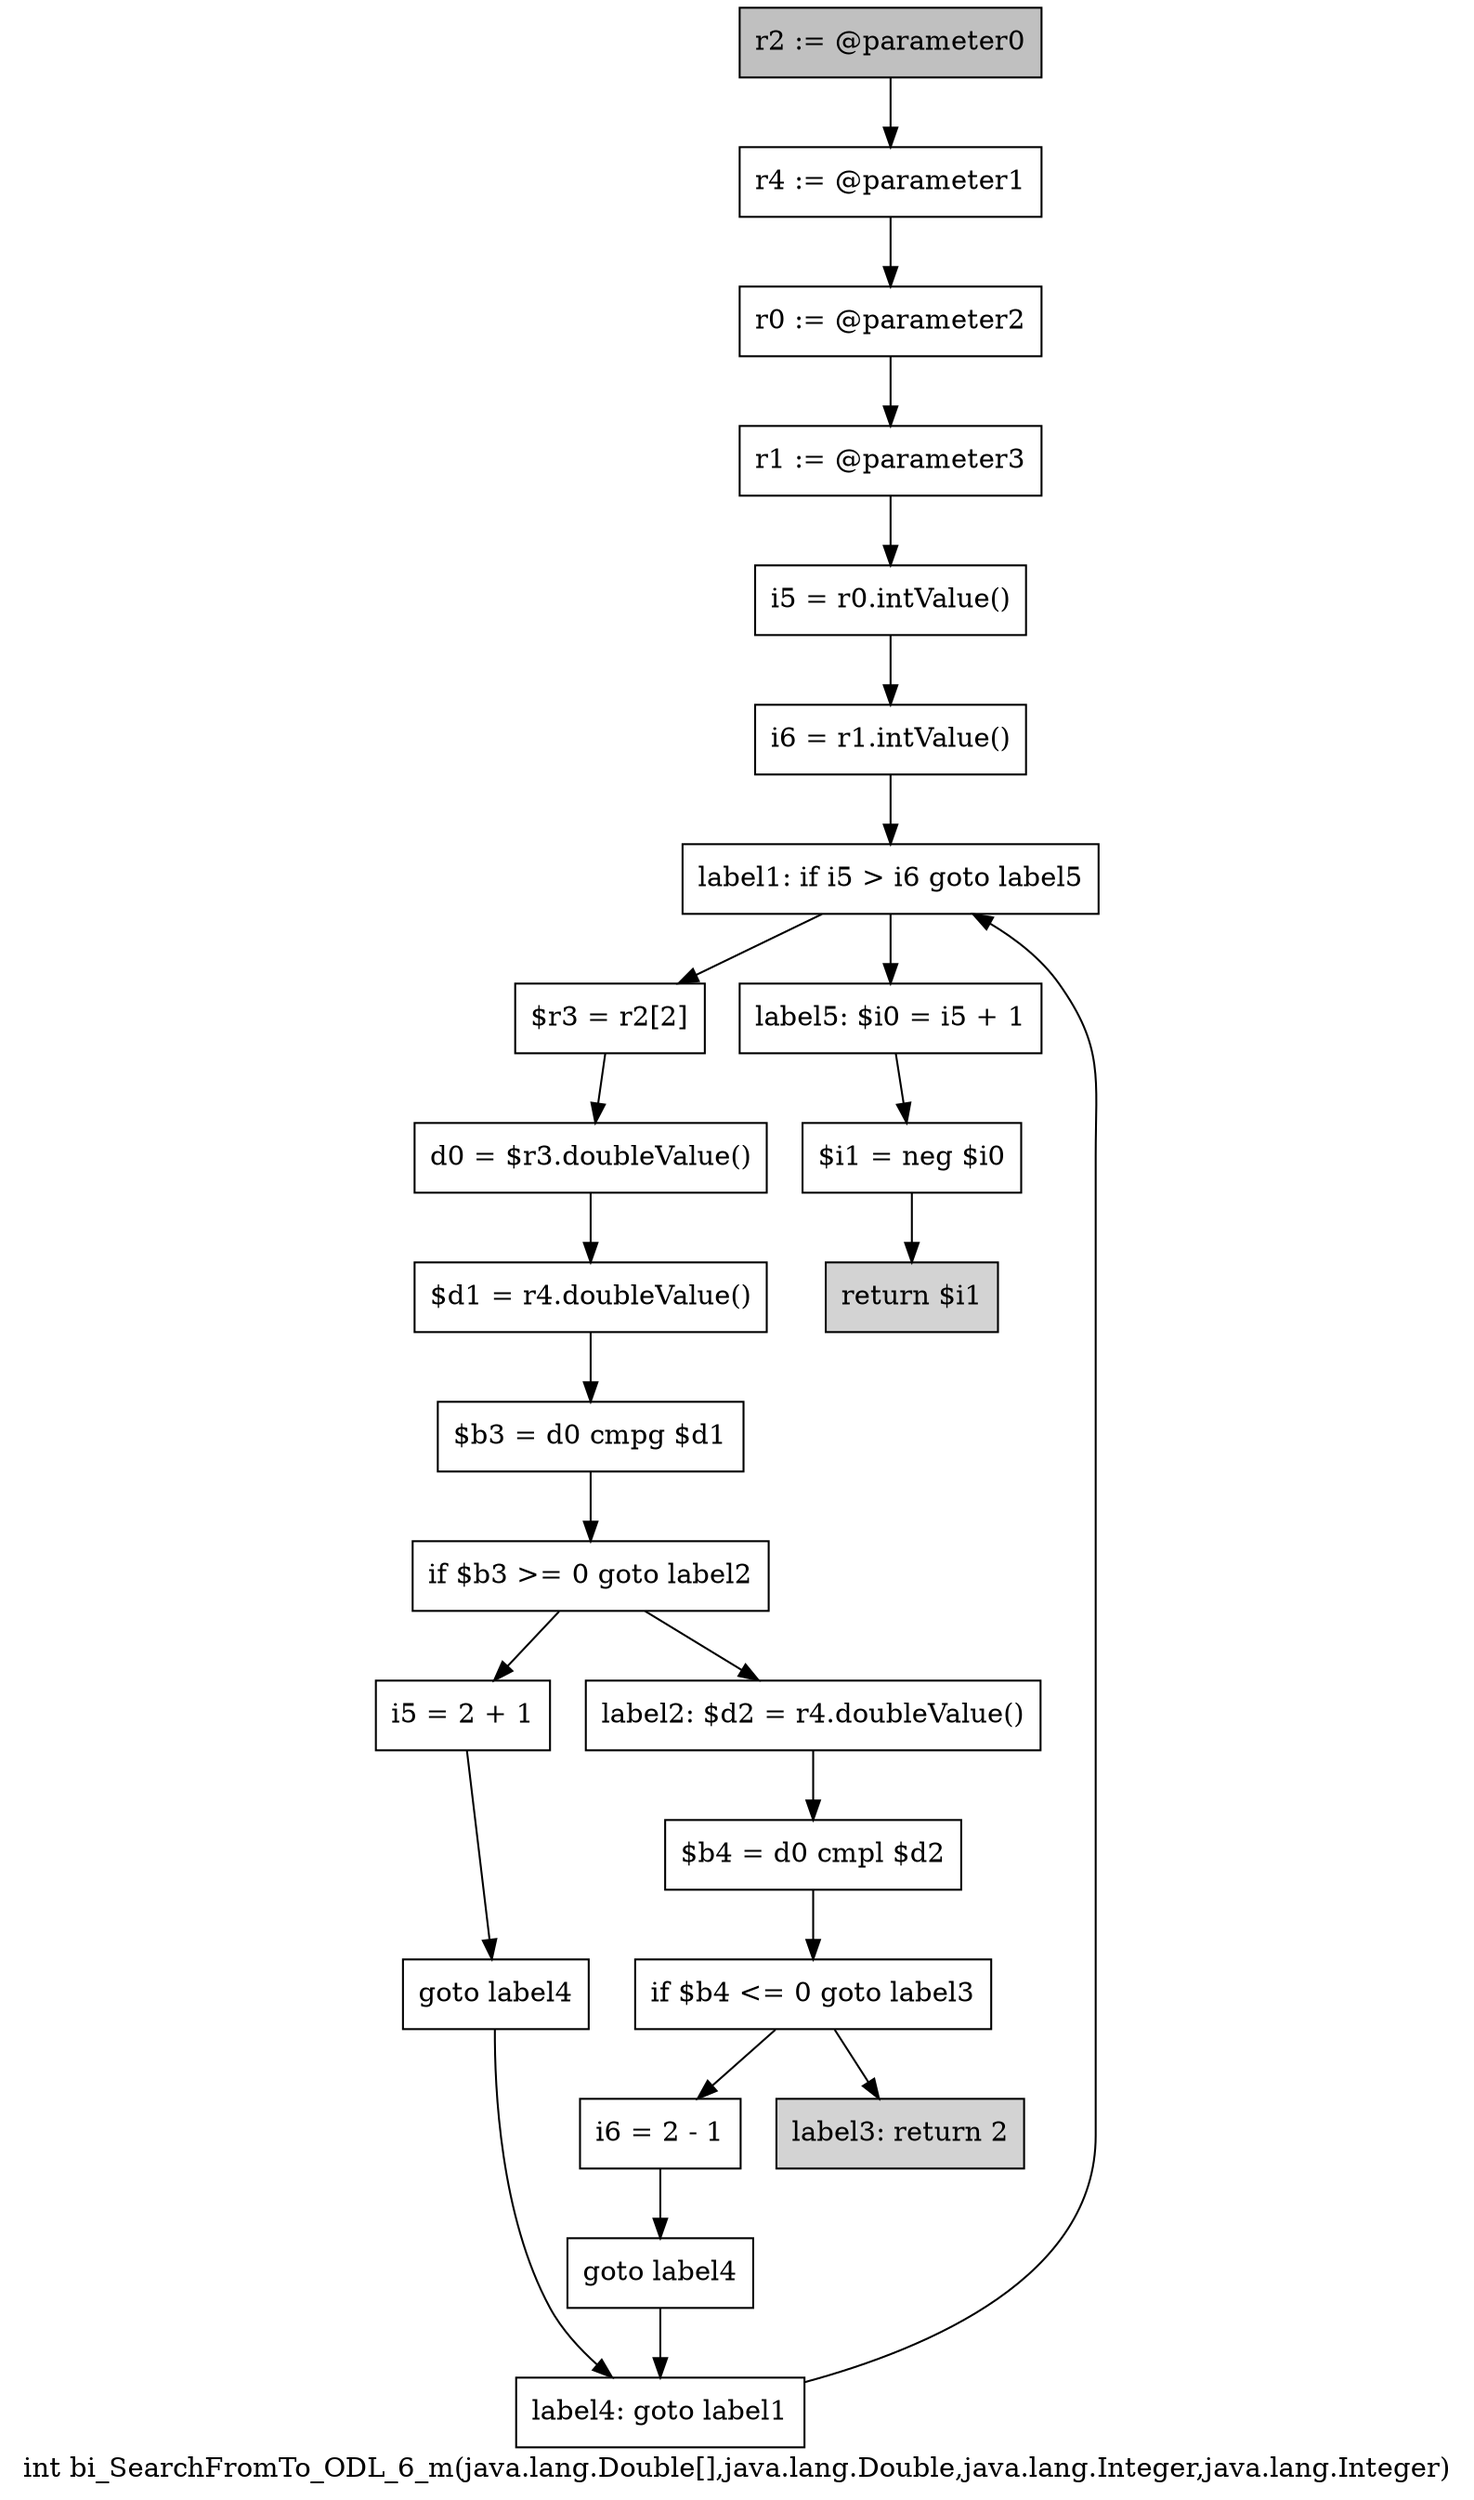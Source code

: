 digraph "int bi_SearchFromTo_ODL_6_m(java.lang.Double[],java.lang.Double,java.lang.Integer,java.lang.Integer)" {
    label="int bi_SearchFromTo_ODL_6_m(java.lang.Double[],java.lang.Double,java.lang.Integer,java.lang.Integer)";
    node [shape=box];
    "0" [style=filled,fillcolor=gray,label="r2 := @parameter0",];
    "1" [label="r4 := @parameter1",];
    "0"->"1";
    "2" [label="r0 := @parameter2",];
    "1"->"2";
    "3" [label="r1 := @parameter3",];
    "2"->"3";
    "4" [label="i5 = r0.intValue()",];
    "3"->"4";
    "5" [label="i6 = r1.intValue()",];
    "4"->"5";
    "6" [label="label1: if i5 > i6 goto label5",];
    "5"->"6";
    "7" [label="$r3 = r2[2]",];
    "6"->"7";
    "21" [label="label5: $i0 = i5 + 1",];
    "6"->"21";
    "8" [label="d0 = $r3.doubleValue()",];
    "7"->"8";
    "9" [label="$d1 = r4.doubleValue()",];
    "8"->"9";
    "10" [label="$b3 = d0 cmpg $d1",];
    "9"->"10";
    "11" [label="if $b3 >= 0 goto label2",];
    "10"->"11";
    "12" [label="i5 = 2 + 1",];
    "11"->"12";
    "14" [label="label2: $d2 = r4.doubleValue()",];
    "11"->"14";
    "13" [label="goto label4",];
    "12"->"13";
    "20" [label="label4: goto label1",];
    "13"->"20";
    "15" [label="$b4 = d0 cmpl $d2",];
    "14"->"15";
    "16" [label="if $b4 <= 0 goto label3",];
    "15"->"16";
    "17" [label="i6 = 2 - 1",];
    "16"->"17";
    "19" [style=filled,fillcolor=lightgray,label="label3: return 2",];
    "16"->"19";
    "18" [label="goto label4",];
    "17"->"18";
    "18"->"20";
    "20"->"6";
    "22" [label="$i1 = neg $i0",];
    "21"->"22";
    "23" [style=filled,fillcolor=lightgray,label="return $i1",];
    "22"->"23";
}
